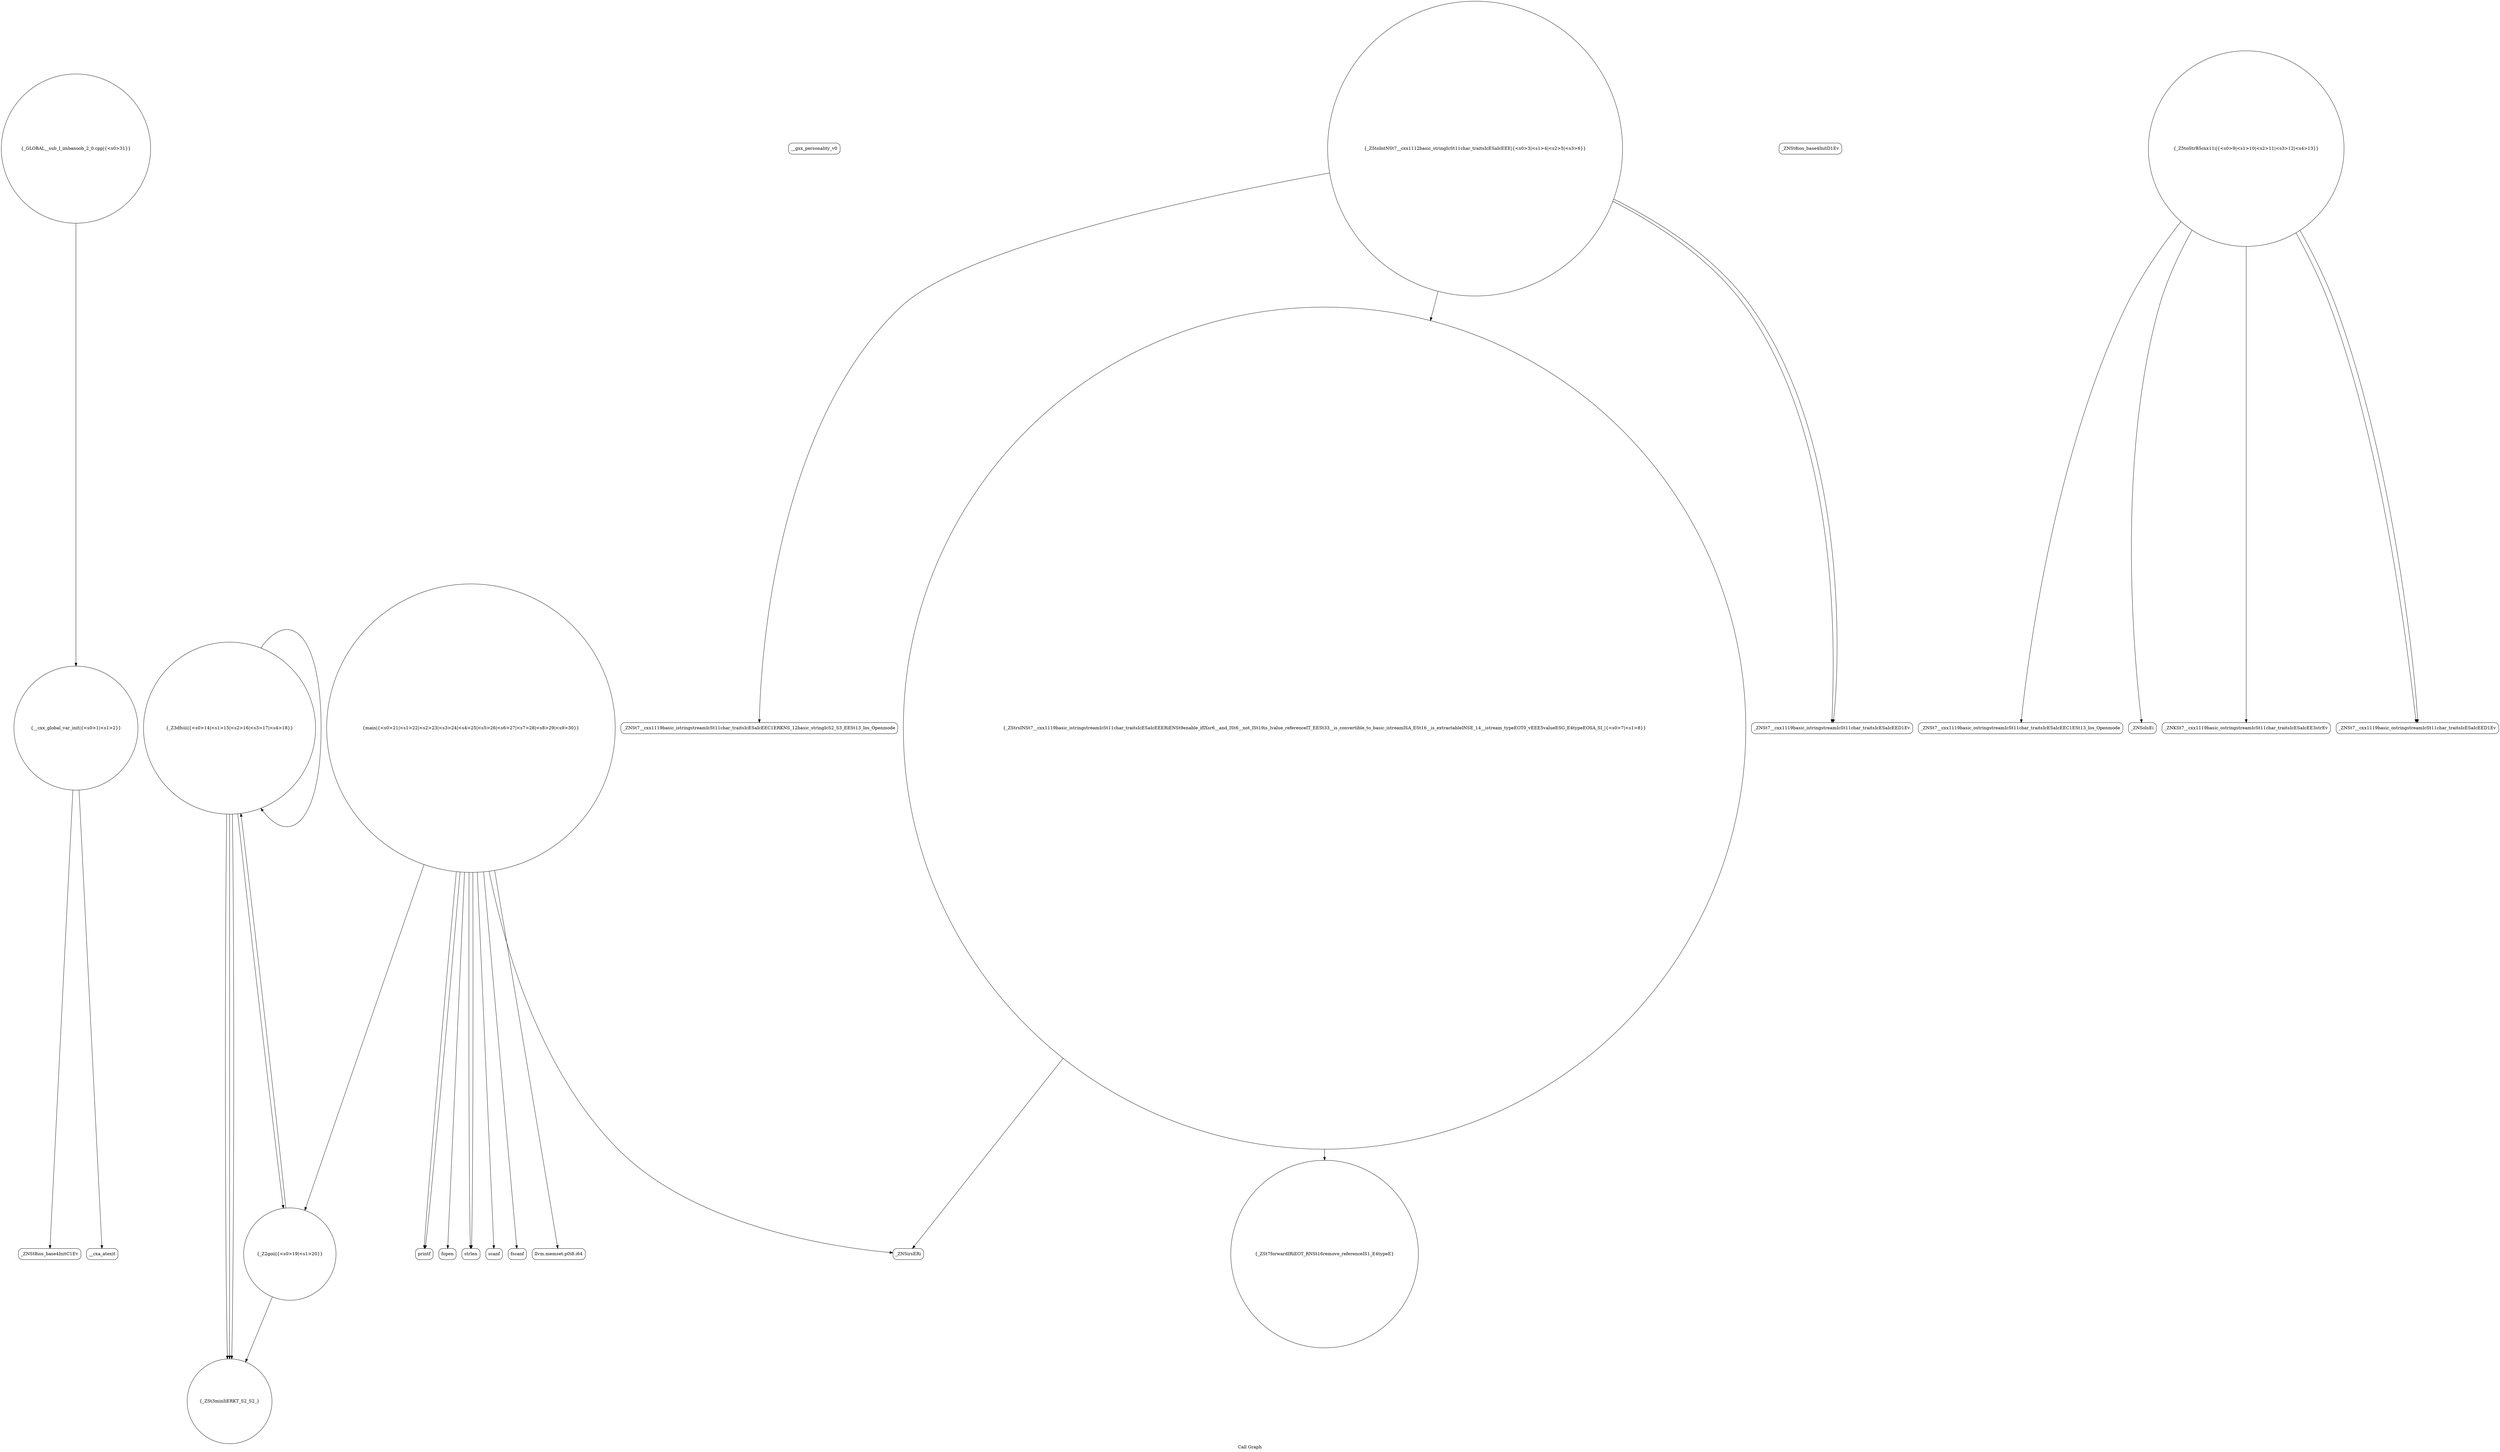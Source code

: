digraph "Call Graph" {
	label="Call Graph";

	Node0x55e8bfad2f80 [shape=record,shape=circle,label="{__cxx_global_var_init|{<s0>1|<s1>2}}"];
	Node0x55e8bfad2f80:s0 -> Node0x55e8bfad3000[color=black];
	Node0x55e8bfad2f80:s1 -> Node0x55e8bfb4db00[color=black];
	Node0x55e8bfb4e680 [shape=record,shape=circle,label="{_GLOBAL__sub_I_imbanoob_2_0.cpp|{<s0>31}}"];
	Node0x55e8bfb4e680:s0 -> Node0x55e8bfad2f80[color=black];
	Node0x55e8bfb4dd00 [shape=record,shape=Mrecord,label="{__gxx_personality_v0}"];
	Node0x55e8bfb4e080 [shape=record,shape=circle,label="{_Z3dfsiii|{<s0>14|<s1>15|<s2>16|<s3>17|<s4>18}}"];
	Node0x55e8bfb4e080:s0 -> Node0x55e8bfb4e100[color=black];
	Node0x55e8bfb4e080:s1 -> Node0x55e8bfb4e180[color=black];
	Node0x55e8bfb4e080:s2 -> Node0x55e8bfb4e100[color=black];
	Node0x55e8bfb4e080:s3 -> Node0x55e8bfb4e080[color=black];
	Node0x55e8bfb4e080:s4 -> Node0x55e8bfb4e100[color=black];
	Node0x55e8bfb4e400 [shape=record,shape=Mrecord,label="{_ZNSirsERi}"];
	Node0x55e8bfb4da80 [shape=record,shape=Mrecord,label="{_ZNSt8ios_base4InitD1Ev}"];
	Node0x55e8bfb4de00 [shape=record,shape=circle,label="{_Z5toStrB5cxx11i|{<s0>9|<s1>10|<s2>11|<s3>12|<s4>13}}"];
	Node0x55e8bfb4de00:s0 -> Node0x55e8bfb4de80[color=black];
	Node0x55e8bfb4de00:s1 -> Node0x55e8bfb4df00[color=black];
	Node0x55e8bfb4de00:s2 -> Node0x55e8bfb4df80[color=black];
	Node0x55e8bfb4de00:s3 -> Node0x55e8bfb4e000[color=black];
	Node0x55e8bfb4de00:s4 -> Node0x55e8bfb4e000[color=black];
	Node0x55e8bfb4e180 [shape=record,shape=circle,label="{_Z2goii|{<s0>19|<s1>20}}"];
	Node0x55e8bfb4e180:s0 -> Node0x55e8bfb4e100[color=black];
	Node0x55e8bfb4e180:s1 -> Node0x55e8bfb4e080[color=black];
	Node0x55e8bfb4e500 [shape=record,shape=Mrecord,label="{printf}"];
	Node0x55e8bfb4db80 [shape=record,shape=circle,label="{_Z5toIntNSt7__cxx1112basic_stringIcSt11char_traitsIcESaIcEEE|{<s0>3|<s1>4|<s2>5|<s3>6}}"];
	Node0x55e8bfb4db80:s0 -> Node0x55e8bfb4dc80[color=black];
	Node0x55e8bfb4db80:s1 -> Node0x55e8bfb4dc00[color=black];
	Node0x55e8bfb4db80:s2 -> Node0x55e8bfb4dd80[color=black];
	Node0x55e8bfb4db80:s3 -> Node0x55e8bfb4dd80[color=black];
	Node0x55e8bfb4df00 [shape=record,shape=Mrecord,label="{_ZNSolsEi}"];
	Node0x55e8bfb4e280 [shape=record,shape=Mrecord,label="{fopen}"];
	Node0x55e8bfb4e600 [shape=record,shape=circle,label="{_ZSt7forwardIRiEOT_RNSt16remove_referenceIS1_E4typeE}"];
	Node0x55e8bfb4dc80 [shape=record,shape=Mrecord,label="{_ZNSt7__cxx1119basic_istringstreamIcSt11char_traitsIcESaIcEEC1ERKNS_12basic_stringIcS2_S3_EESt13_Ios_Openmode}"];
	Node0x55e8bfb4e000 [shape=record,shape=Mrecord,label="{_ZNSt7__cxx1119basic_ostringstreamIcSt11char_traitsIcESaIcEED1Ev}"];
	Node0x55e8bfb4e380 [shape=record,shape=Mrecord,label="{strlen}"];
	Node0x55e8bfad3000 [shape=record,shape=Mrecord,label="{_ZNSt8ios_base4InitC1Ev}"];
	Node0x55e8bfb4dd80 [shape=record,shape=Mrecord,label="{_ZNSt7__cxx1119basic_istringstreamIcSt11char_traitsIcESaIcEED1Ev}"];
	Node0x55e8bfb4e100 [shape=record,shape=circle,label="{_ZSt3minIiERKT_S2_S2_}"];
	Node0x55e8bfb4e480 [shape=record,shape=Mrecord,label="{scanf}"];
	Node0x55e8bfb4db00 [shape=record,shape=Mrecord,label="{__cxa_atexit}"];
	Node0x55e8bfb4de80 [shape=record,shape=Mrecord,label="{_ZNSt7__cxx1119basic_ostringstreamIcSt11char_traitsIcESaIcEEC1ESt13_Ios_Openmode}"];
	Node0x55e8bfb4e200 [shape=record,shape=circle,label="{main|{<s0>21|<s1>22|<s2>23|<s3>24|<s4>25|<s5>26|<s6>27|<s7>28|<s8>29|<s9>30}}"];
	Node0x55e8bfb4e200:s0 -> Node0x55e8bfb4e280[color=black];
	Node0x55e8bfb4e200:s1 -> Node0x55e8bfb4e300[color=black];
	Node0x55e8bfb4e200:s2 -> Node0x55e8bfb4e380[color=black];
	Node0x55e8bfb4e200:s3 -> Node0x55e8bfb4e400[color=black];
	Node0x55e8bfb4e200:s4 -> Node0x55e8bfb4e480[color=black];
	Node0x55e8bfb4e200:s5 -> Node0x55e8bfb4e380[color=black];
	Node0x55e8bfb4e200:s6 -> Node0x55e8bfb4e500[color=black];
	Node0x55e8bfb4e200:s7 -> Node0x55e8bfb4e580[color=black];
	Node0x55e8bfb4e200:s8 -> Node0x55e8bfb4e180[color=black];
	Node0x55e8bfb4e200:s9 -> Node0x55e8bfb4e500[color=black];
	Node0x55e8bfb4e580 [shape=record,shape=Mrecord,label="{llvm.memset.p0i8.i64}"];
	Node0x55e8bfb4dc00 [shape=record,shape=circle,label="{_ZStrsINSt7__cxx1119basic_istringstreamIcSt11char_traitsIcESaIcEEERiENSt9enable_ifIXsr6__and_ISt6__not_ISt19is_lvalue_referenceIT_EESt33__is_convertible_to_basic_istreamISA_ESt16__is_extractableINSE_14__istream_typeEOT0_vEEE5valueESG_E4typeEOSA_SI_|{<s0>7|<s1>8}}"];
	Node0x55e8bfb4dc00:s0 -> Node0x55e8bfb4e600[color=black];
	Node0x55e8bfb4dc00:s1 -> Node0x55e8bfb4e400[color=black];
	Node0x55e8bfb4df80 [shape=record,shape=Mrecord,label="{_ZNKSt7__cxx1119basic_ostringstreamIcSt11char_traitsIcESaIcEE3strEv}"];
	Node0x55e8bfb4e300 [shape=record,shape=Mrecord,label="{fscanf}"];
}
